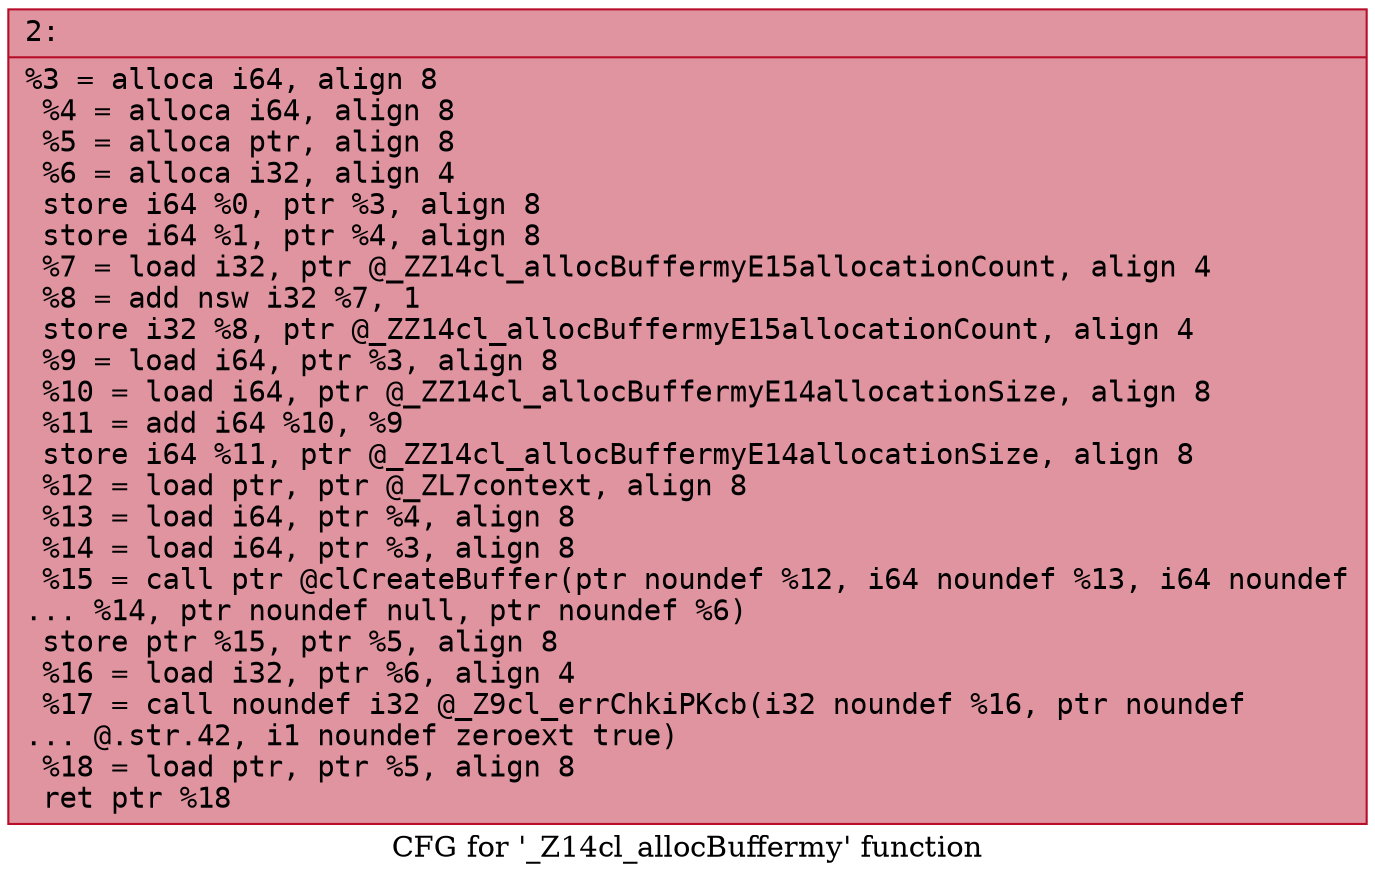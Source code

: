 digraph "CFG for '_Z14cl_allocBuffermy' function" {
	label="CFG for '_Z14cl_allocBuffermy' function";

	Node0x60000331ae90 [shape=record,color="#b70d28ff", style=filled, fillcolor="#b70d2870" fontname="Courier",label="{2:\l|  %3 = alloca i64, align 8\l  %4 = alloca i64, align 8\l  %5 = alloca ptr, align 8\l  %6 = alloca i32, align 4\l  store i64 %0, ptr %3, align 8\l  store i64 %1, ptr %4, align 8\l  %7 = load i32, ptr @_ZZ14cl_allocBuffermyE15allocationCount, align 4\l  %8 = add nsw i32 %7, 1\l  store i32 %8, ptr @_ZZ14cl_allocBuffermyE15allocationCount, align 4\l  %9 = load i64, ptr %3, align 8\l  %10 = load i64, ptr @_ZZ14cl_allocBuffermyE14allocationSize, align 8\l  %11 = add i64 %10, %9\l  store i64 %11, ptr @_ZZ14cl_allocBuffermyE14allocationSize, align 8\l  %12 = load ptr, ptr @_ZL7context, align 8\l  %13 = load i64, ptr %4, align 8\l  %14 = load i64, ptr %3, align 8\l  %15 = call ptr @clCreateBuffer(ptr noundef %12, i64 noundef %13, i64 noundef\l... %14, ptr noundef null, ptr noundef %6)\l  store ptr %15, ptr %5, align 8\l  %16 = load i32, ptr %6, align 4\l  %17 = call noundef i32 @_Z9cl_errChkiPKcb(i32 noundef %16, ptr noundef\l... @.str.42, i1 noundef zeroext true)\l  %18 = load ptr, ptr %5, align 8\l  ret ptr %18\l}"];
}
